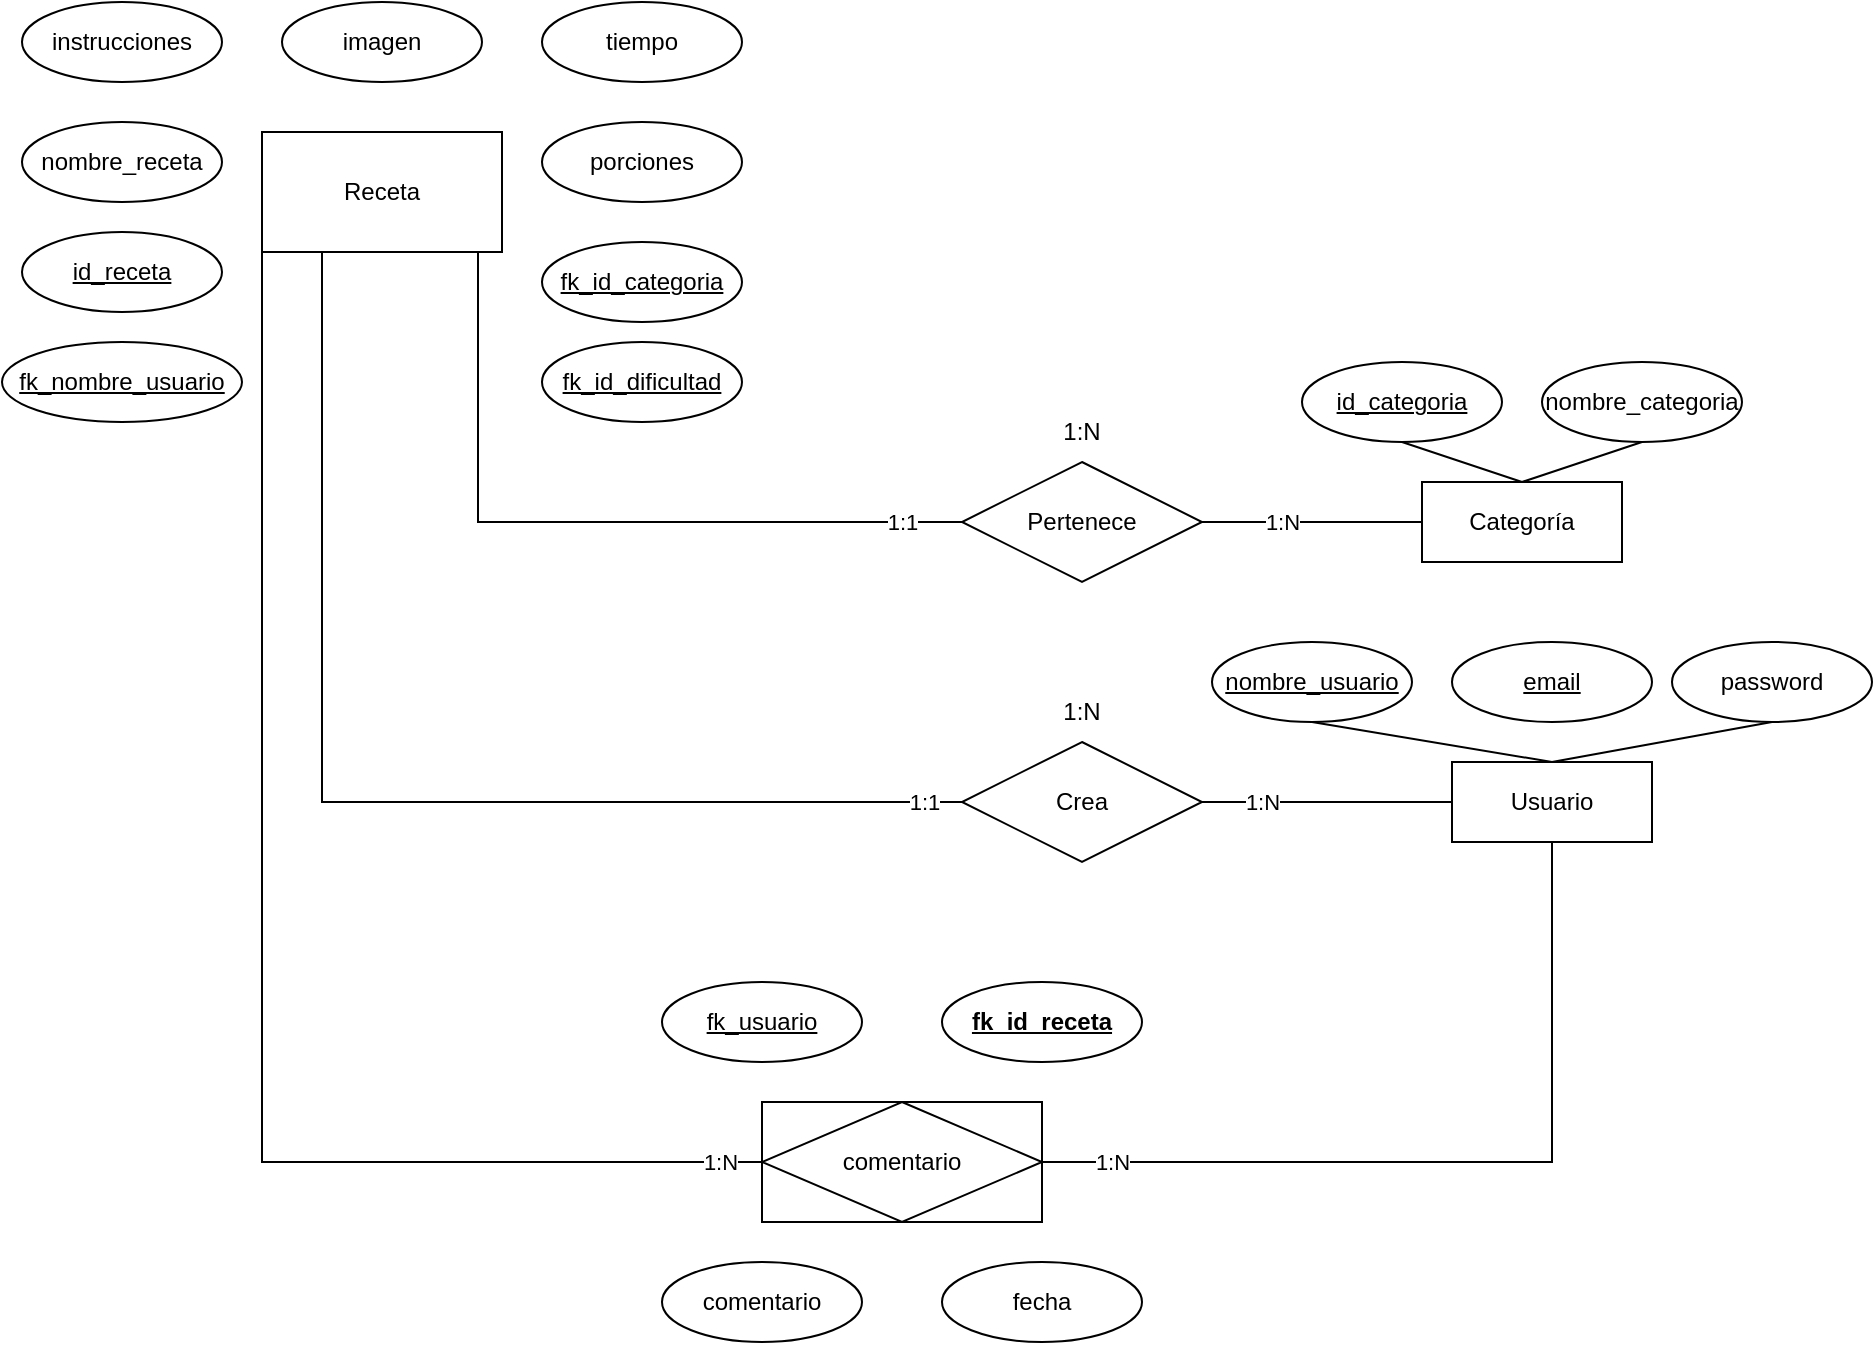 <mxfile version="21.1.2" type="device">
  <diagram name="Página-1" id="nuPmXSpBdW7_30bCOI7j">
    <mxGraphModel dx="2391" dy="1263" grid="1" gridSize="10" guides="1" tooltips="1" connect="1" arrows="1" fold="1" page="1" pageScale="1" pageWidth="1400" pageHeight="850" math="0" shadow="0">
      <root>
        <mxCell id="0" />
        <mxCell id="1" parent="0" />
        <mxCell id="PrK-3HlzVEGdgTf1FweK-28" value="1:1" style="edgeStyle=orthogonalEdgeStyle;rounded=0;orthogonalLoop=1;jettySize=auto;html=1;exitX=0.9;exitY=1;exitDx=0;exitDy=0;entryX=0;entryY=0.5;entryDx=0;entryDy=0;endArrow=none;endFill=0;exitPerimeter=0;" parent="1" source="PrK-3HlzVEGdgTf1FweK-1" target="PrK-3HlzVEGdgTf1FweK-27" edge="1">
          <mxGeometry x="0.841" relative="1" as="geometry">
            <mxPoint as="offset" />
          </mxGeometry>
        </mxCell>
        <mxCell id="PrK-3HlzVEGdgTf1FweK-1" value="Receta" style="rounded=0;whiteSpace=wrap;html=1;" parent="1" vertex="1">
          <mxGeometry x="140" y="85" width="120" height="60" as="geometry" />
        </mxCell>
        <mxCell id="PrK-3HlzVEGdgTf1FweK-2" value="id_receta" style="ellipse;whiteSpace=wrap;html=1;align=center;fontStyle=4;" parent="1" vertex="1">
          <mxGeometry x="20" y="135" width="100" height="40" as="geometry" />
        </mxCell>
        <mxCell id="PrK-3HlzVEGdgTf1FweK-3" value="nombre_receta" style="ellipse;whiteSpace=wrap;html=1;align=center;" parent="1" vertex="1">
          <mxGeometry x="20" y="80" width="100" height="40" as="geometry" />
        </mxCell>
        <mxCell id="PrK-3HlzVEGdgTf1FweK-5" value="instrucciones" style="ellipse;whiteSpace=wrap;html=1;align=center;" parent="1" vertex="1">
          <mxGeometry x="20" y="20" width="100" height="40" as="geometry" />
        </mxCell>
        <mxCell id="PrK-3HlzVEGdgTf1FweK-6" value="imagen" style="ellipse;whiteSpace=wrap;html=1;align=center;" parent="1" vertex="1">
          <mxGeometry x="150" y="20" width="100" height="40" as="geometry" />
        </mxCell>
        <mxCell id="PrK-3HlzVEGdgTf1FweK-7" value="tiempo" style="ellipse;whiteSpace=wrap;html=1;align=center;" parent="1" vertex="1">
          <mxGeometry x="280" y="20" width="100" height="40" as="geometry" />
        </mxCell>
        <mxCell id="PrK-3HlzVEGdgTf1FweK-8" value="porciones" style="ellipse;whiteSpace=wrap;html=1;align=center;" parent="1" vertex="1">
          <mxGeometry x="280" y="80" width="100" height="40" as="geometry" />
        </mxCell>
        <mxCell id="PrK-3HlzVEGdgTf1FweK-9" value="Categoría" style="whiteSpace=wrap;html=1;align=center;" parent="1" vertex="1">
          <mxGeometry x="720" y="260" width="100" height="40" as="geometry" />
        </mxCell>
        <mxCell id="PrK-3HlzVEGdgTf1FweK-23" style="edgeStyle=none;rounded=0;orthogonalLoop=1;jettySize=auto;html=1;exitX=0.5;exitY=1;exitDx=0;exitDy=0;entryX=0.5;entryY=0;entryDx=0;entryDy=0;endArrow=none;endFill=0;" parent="1" source="PrK-3HlzVEGdgTf1FweK-10" target="PrK-3HlzVEGdgTf1FweK-9" edge="1">
          <mxGeometry relative="1" as="geometry" />
        </mxCell>
        <mxCell id="PrK-3HlzVEGdgTf1FweK-10" value="id_categoria" style="ellipse;whiteSpace=wrap;html=1;align=center;fontStyle=4;" parent="1" vertex="1">
          <mxGeometry x="660" y="200" width="100" height="40" as="geometry" />
        </mxCell>
        <mxCell id="PrK-3HlzVEGdgTf1FweK-24" style="edgeStyle=none;rounded=0;orthogonalLoop=1;jettySize=auto;html=1;exitX=0.5;exitY=1;exitDx=0;exitDy=0;endArrow=none;endFill=0;" parent="1" source="PrK-3HlzVEGdgTf1FweK-11" edge="1">
          <mxGeometry relative="1" as="geometry">
            <mxPoint x="770" y="260" as="targetPoint" />
          </mxGeometry>
        </mxCell>
        <mxCell id="PrK-3HlzVEGdgTf1FweK-11" value="nombre_categoria" style="ellipse;whiteSpace=wrap;html=1;align=center;" parent="1" vertex="1">
          <mxGeometry x="780" y="200" width="100" height="40" as="geometry" />
        </mxCell>
        <mxCell id="PrK-3HlzVEGdgTf1FweK-12" value="fk_id_categoria" style="ellipse;whiteSpace=wrap;html=1;align=center;fontStyle=4;" parent="1" vertex="1">
          <mxGeometry x="280" y="140" width="100" height="40" as="geometry" />
        </mxCell>
        <mxCell id="PrK-3HlzVEGdgTf1FweK-29" value="1:N" style="edgeStyle=orthogonalEdgeStyle;rounded=0;orthogonalLoop=1;jettySize=auto;html=1;exitX=1;exitY=0.5;exitDx=0;exitDy=0;entryX=0;entryY=0.5;entryDx=0;entryDy=0;endArrow=none;endFill=0;" parent="1" source="PrK-3HlzVEGdgTf1FweK-27" target="PrK-3HlzVEGdgTf1FweK-9" edge="1">
          <mxGeometry x="-0.273" relative="1" as="geometry">
            <mxPoint as="offset" />
          </mxGeometry>
        </mxCell>
        <mxCell id="PrK-3HlzVEGdgTf1FweK-27" value="Pertenece" style="shape=rhombus;perimeter=rhombusPerimeter;whiteSpace=wrap;html=1;align=center;" parent="1" vertex="1">
          <mxGeometry x="490" y="250" width="120" height="60" as="geometry" />
        </mxCell>
        <mxCell id="PrK-3HlzVEGdgTf1FweK-30" value="1:N" style="text;html=1;strokeColor=none;fillColor=none;align=center;verticalAlign=middle;whiteSpace=wrap;rounded=0;" parent="1" vertex="1">
          <mxGeometry x="520" y="220" width="60" height="30" as="geometry" />
        </mxCell>
        <mxCell id="PrK-3HlzVEGdgTf1FweK-43" style="edgeStyle=none;rounded=0;orthogonalLoop=1;jettySize=auto;html=1;exitX=0.5;exitY=0;exitDx=0;exitDy=0;entryX=0.5;entryY=1;entryDx=0;entryDy=0;endArrow=none;endFill=0;" parent="1" source="PrK-3HlzVEGdgTf1FweK-45" target="PrK-3HlzVEGdgTf1FweK-46" edge="1">
          <mxGeometry relative="1" as="geometry" />
        </mxCell>
        <mxCell id="PrK-3HlzVEGdgTf1FweK-44" style="edgeStyle=none;rounded=0;orthogonalLoop=1;jettySize=auto;html=1;exitX=0.5;exitY=0;exitDx=0;exitDy=0;entryX=0.5;entryY=1;entryDx=0;entryDy=0;endArrow=none;endFill=0;" parent="1" source="PrK-3HlzVEGdgTf1FweK-45" target="PrK-3HlzVEGdgTf1FweK-47" edge="1">
          <mxGeometry relative="1" as="geometry" />
        </mxCell>
        <mxCell id="PrK-3HlzVEGdgTf1FweK-45" value="Usuario" style="whiteSpace=wrap;html=1;align=center;" parent="1" vertex="1">
          <mxGeometry x="735" y="400" width="100" height="40" as="geometry" />
        </mxCell>
        <mxCell id="PrK-3HlzVEGdgTf1FweK-46" value="nombre_usuario" style="ellipse;whiteSpace=wrap;html=1;align=center;fontStyle=4;" parent="1" vertex="1">
          <mxGeometry x="615" y="340" width="100" height="40" as="geometry" />
        </mxCell>
        <mxCell id="PrK-3HlzVEGdgTf1FweK-47" value="password" style="ellipse;whiteSpace=wrap;html=1;align=center;" parent="1" vertex="1">
          <mxGeometry x="845" y="340" width="100" height="40" as="geometry" />
        </mxCell>
        <mxCell id="PrK-3HlzVEGdgTf1FweK-48" value="email" style="ellipse;whiteSpace=wrap;html=1;align=center;fontStyle=4;" parent="1" vertex="1">
          <mxGeometry x="735" y="340" width="100" height="40" as="geometry" />
        </mxCell>
        <mxCell id="PrK-3HlzVEGdgTf1FweK-51" value="1:N" style="edgeStyle=orthogonalEdgeStyle;rounded=0;orthogonalLoop=1;jettySize=auto;html=1;exitX=1;exitY=0.5;exitDx=0;exitDy=0;entryX=0;entryY=0.5;entryDx=0;entryDy=0;endArrow=none;endFill=0;" parent="1" source="PrK-3HlzVEGdgTf1FweK-49" target="PrK-3HlzVEGdgTf1FweK-45" edge="1">
          <mxGeometry x="-0.52" relative="1" as="geometry">
            <mxPoint as="offset" />
          </mxGeometry>
        </mxCell>
        <mxCell id="PrK-3HlzVEGdgTf1FweK-52" value="1:1" style="edgeStyle=orthogonalEdgeStyle;rounded=0;orthogonalLoop=1;jettySize=auto;html=1;exitX=0;exitY=0.5;exitDx=0;exitDy=0;entryX=0.25;entryY=1;entryDx=0;entryDy=0;endArrow=none;endFill=0;" parent="1" source="PrK-3HlzVEGdgTf1FweK-49" target="PrK-3HlzVEGdgTf1FweK-1" edge="1">
          <mxGeometry x="-0.936" relative="1" as="geometry">
            <mxPoint as="offset" />
          </mxGeometry>
        </mxCell>
        <mxCell id="PrK-3HlzVEGdgTf1FweK-49" value="Crea" style="shape=rhombus;perimeter=rhombusPerimeter;whiteSpace=wrap;html=1;align=center;" parent="1" vertex="1">
          <mxGeometry x="490" y="390" width="120" height="60" as="geometry" />
        </mxCell>
        <mxCell id="PrK-3HlzVEGdgTf1FweK-50" value="1:N" style="text;html=1;strokeColor=none;fillColor=none;align=center;verticalAlign=middle;whiteSpace=wrap;rounded=0;" parent="1" vertex="1">
          <mxGeometry x="520" y="360" width="60" height="30" as="geometry" />
        </mxCell>
        <mxCell id="PrK-3HlzVEGdgTf1FweK-53" value="fk_id_dificultad" style="ellipse;whiteSpace=wrap;html=1;align=center;fontStyle=4;" parent="1" vertex="1">
          <mxGeometry x="280" y="190" width="100" height="40" as="geometry" />
        </mxCell>
        <mxCell id="PrK-3HlzVEGdgTf1FweK-54" value="fk_nombre_usuario" style="ellipse;whiteSpace=wrap;html=1;align=center;fontStyle=4;" parent="1" vertex="1">
          <mxGeometry x="10" y="190" width="120" height="40" as="geometry" />
        </mxCell>
        <mxCell id="PrK-3HlzVEGdgTf1FweK-56" value="1:N" style="edgeStyle=orthogonalEdgeStyle;rounded=0;orthogonalLoop=1;jettySize=auto;html=1;exitX=1;exitY=0.5;exitDx=0;exitDy=0;entryX=0.5;entryY=1;entryDx=0;entryDy=0;endArrow=none;endFill=0;" parent="1" source="PrK-3HlzVEGdgTf1FweK-55" target="PrK-3HlzVEGdgTf1FweK-45" edge="1">
          <mxGeometry x="-0.831" relative="1" as="geometry">
            <mxPoint as="offset" />
          </mxGeometry>
        </mxCell>
        <mxCell id="PrK-3HlzVEGdgTf1FweK-57" value="1:N" style="edgeStyle=orthogonalEdgeStyle;rounded=0;orthogonalLoop=1;jettySize=auto;html=1;exitX=0;exitY=0.5;exitDx=0;exitDy=0;entryX=0;entryY=1;entryDx=0;entryDy=0;endArrow=none;endFill=0;" parent="1" source="PrK-3HlzVEGdgTf1FweK-55" target="PrK-3HlzVEGdgTf1FweK-1" edge="1">
          <mxGeometry x="-0.94" relative="1" as="geometry">
            <mxPoint as="offset" />
          </mxGeometry>
        </mxCell>
        <mxCell id="PrK-3HlzVEGdgTf1FweK-55" value="comentario" style="shape=associativeEntity;whiteSpace=wrap;html=1;align=center;" parent="1" vertex="1">
          <mxGeometry x="390" y="570" width="140" height="60" as="geometry" />
        </mxCell>
        <mxCell id="PrK-3HlzVEGdgTf1FweK-58" value="fk_usuario" style="ellipse;whiteSpace=wrap;html=1;align=center;fontStyle=4;" parent="1" vertex="1">
          <mxGeometry x="340" y="510" width="100" height="40" as="geometry" />
        </mxCell>
        <mxCell id="PrK-3HlzVEGdgTf1FweK-59" value="fk_id_receta" style="ellipse;whiteSpace=wrap;html=1;align=center;fontStyle=5;" parent="1" vertex="1">
          <mxGeometry x="480" y="510" width="100" height="40" as="geometry" />
        </mxCell>
        <mxCell id="PrK-3HlzVEGdgTf1FweK-61" value="fecha" style="ellipse;whiteSpace=wrap;html=1;align=center;" parent="1" vertex="1">
          <mxGeometry x="480" y="650" width="100" height="40" as="geometry" />
        </mxCell>
        <mxCell id="PrK-3HlzVEGdgTf1FweK-62" value="comentario" style="ellipse;whiteSpace=wrap;html=1;align=center;" parent="1" vertex="1">
          <mxGeometry x="340" y="650" width="100" height="40" as="geometry" />
        </mxCell>
      </root>
    </mxGraphModel>
  </diagram>
</mxfile>
